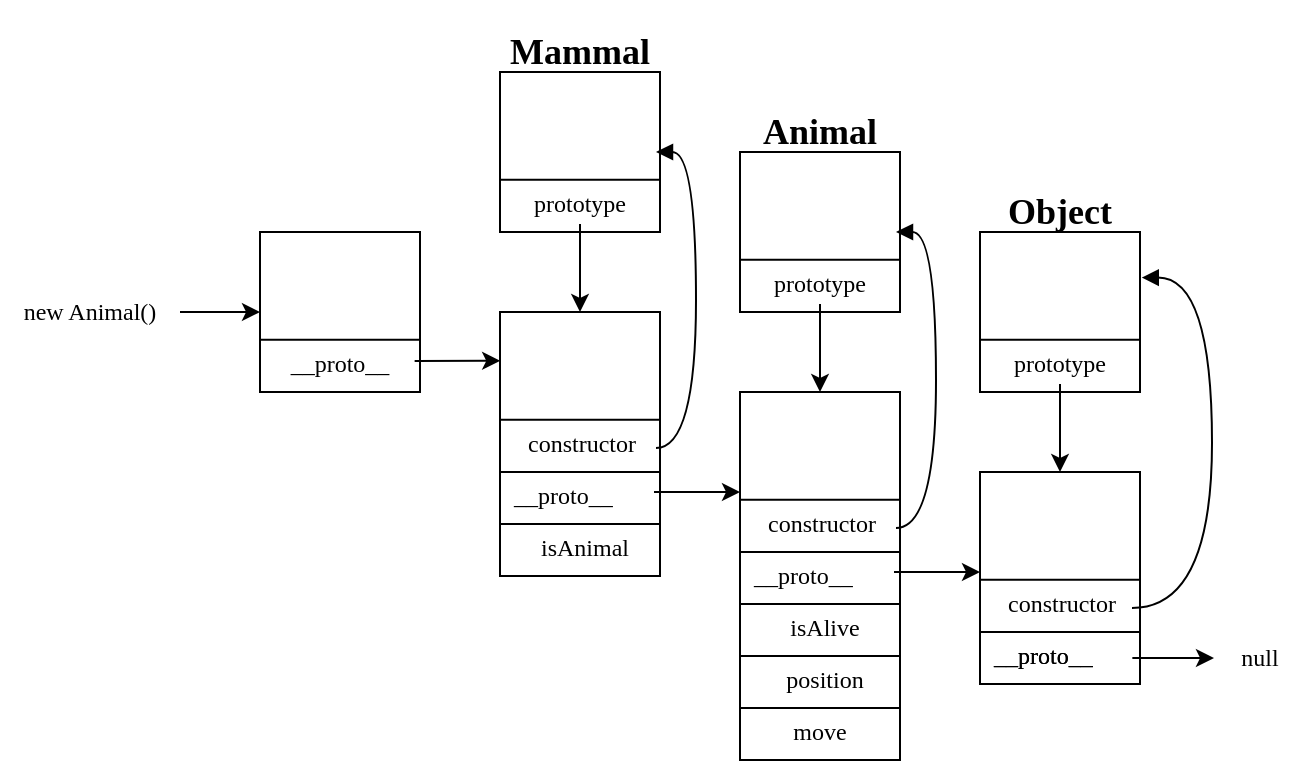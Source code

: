 <mxfile version="13.1.2" type="github">
  <diagram id="r6evYC1fnffrFF_XjjPb" name="Page-1">
    <mxGraphModel dx="1254" dy="801" grid="1" gridSize="10" guides="1" tooltips="1" connect="1" arrows="1" fold="1" page="1" pageScale="1" pageWidth="850" pageHeight="1100" math="0" shadow="0">
      <root>
        <mxCell id="0" />
        <mxCell id="1" parent="0" />
        <mxCell id="f8aXV5ckbH8cKtRE4Cgy-26" value="" style="group" parent="1" vertex="1" connectable="0">
          <mxGeometry x="160" y="280" width="80" height="80" as="geometry" />
        </mxCell>
        <mxCell id="f8aXV5ckbH8cKtRE4Cgy-27" value="" style="rounded=0;whiteSpace=wrap;html=1;strokeColor=#000000;" parent="f8aXV5ckbH8cKtRE4Cgy-26" vertex="1">
          <mxGeometry width="80" height="80" as="geometry" />
        </mxCell>
        <mxCell id="f8aXV5ckbH8cKtRE4Cgy-28" value="" style="endArrow=none;html=1;exitX=0.002;exitY=0.674;exitDx=0;exitDy=0;exitPerimeter=0;entryX=1;entryY=0.674;entryDx=0;entryDy=0;entryPerimeter=0;" parent="f8aXV5ckbH8cKtRE4Cgy-26" source="f8aXV5ckbH8cKtRE4Cgy-27" target="f8aXV5ckbH8cKtRE4Cgy-27" edge="1">
          <mxGeometry width="50" height="50" relative="1" as="geometry">
            <mxPoint x="70" y="150" as="sourcePoint" />
            <mxPoint x="120" y="100" as="targetPoint" />
          </mxGeometry>
        </mxCell>
        <mxCell id="f8aXV5ckbH8cKtRE4Cgy-29" value="&lt;font face=&quot;Lucida Console&quot;&gt;__proto__&lt;/font&gt;" style="text;html=1;strokeColor=none;fillColor=none;align=center;verticalAlign=middle;whiteSpace=wrap;rounded=0;" parent="f8aXV5ckbH8cKtRE4Cgy-26" vertex="1">
          <mxGeometry x="20" y="55" width="40" height="20" as="geometry" />
        </mxCell>
        <mxCell id="f8aXV5ckbH8cKtRE4Cgy-30" value="" style="rounded=0;whiteSpace=wrap;html=1;strokeColor=#000000;" parent="f8aXV5ckbH8cKtRE4Cgy-26" vertex="1">
          <mxGeometry width="80" height="80" as="geometry" />
        </mxCell>
        <mxCell id="f8aXV5ckbH8cKtRE4Cgy-31" value="" style="endArrow=none;html=1;exitX=0.002;exitY=0.674;exitDx=0;exitDy=0;exitPerimeter=0;entryX=1;entryY=0.674;entryDx=0;entryDy=0;entryPerimeter=0;" parent="f8aXV5ckbH8cKtRE4Cgy-26" source="f8aXV5ckbH8cKtRE4Cgy-30" target="f8aXV5ckbH8cKtRE4Cgy-30" edge="1">
          <mxGeometry width="50" height="50" relative="1" as="geometry">
            <mxPoint x="70" y="150" as="sourcePoint" />
            <mxPoint x="120" y="100" as="targetPoint" />
          </mxGeometry>
        </mxCell>
        <mxCell id="f8aXV5ckbH8cKtRE4Cgy-32" value="&lt;font face=&quot;Lucida Console&quot;&gt;__proto__&lt;/font&gt;" style="text;html=1;strokeColor=none;fillColor=none;align=center;verticalAlign=middle;whiteSpace=wrap;rounded=0;" parent="f8aXV5ckbH8cKtRE4Cgy-26" vertex="1">
          <mxGeometry x="20" y="56" width="40" height="20" as="geometry" />
        </mxCell>
        <mxCell id="f8aXV5ckbH8cKtRE4Cgy-93" value="" style="group" parent="1" vertex="1" connectable="0">
          <mxGeometry x="400" y="240" width="80" height="80" as="geometry" />
        </mxCell>
        <mxCell id="f8aXV5ckbH8cKtRE4Cgy-94" value="" style="rounded=0;whiteSpace=wrap;html=1;strokeColor=#000000;" parent="f8aXV5ckbH8cKtRE4Cgy-93" vertex="1">
          <mxGeometry width="80" height="80" as="geometry" />
        </mxCell>
        <mxCell id="f8aXV5ckbH8cKtRE4Cgy-95" value="" style="endArrow=none;html=1;exitX=0.002;exitY=0.674;exitDx=0;exitDy=0;exitPerimeter=0;entryX=1;entryY=0.674;entryDx=0;entryDy=0;entryPerimeter=0;" parent="f8aXV5ckbH8cKtRE4Cgy-93" source="f8aXV5ckbH8cKtRE4Cgy-94" target="f8aXV5ckbH8cKtRE4Cgy-94" edge="1">
          <mxGeometry width="50" height="50" relative="1" as="geometry">
            <mxPoint x="70" y="150" as="sourcePoint" />
            <mxPoint x="120" y="100" as="targetPoint" />
          </mxGeometry>
        </mxCell>
        <mxCell id="f8aXV5ckbH8cKtRE4Cgy-96" value="&lt;font face=&quot;Lucida Console&quot;&gt;__proto__&lt;/font&gt;" style="text;html=1;strokeColor=none;fillColor=none;align=center;verticalAlign=middle;whiteSpace=wrap;rounded=0;" parent="f8aXV5ckbH8cKtRE4Cgy-93" vertex="1">
          <mxGeometry x="20" y="55" width="40" height="20" as="geometry" />
        </mxCell>
        <mxCell id="f8aXV5ckbH8cKtRE4Cgy-97" value="" style="rounded=0;whiteSpace=wrap;html=1;strokeColor=#000000;" parent="f8aXV5ckbH8cKtRE4Cgy-93" vertex="1">
          <mxGeometry width="80" height="80" as="geometry" />
        </mxCell>
        <mxCell id="f8aXV5ckbH8cKtRE4Cgy-98" value="" style="endArrow=none;html=1;exitX=0.002;exitY=0.674;exitDx=0;exitDy=0;exitPerimeter=0;entryX=1;entryY=0.674;entryDx=0;entryDy=0;entryPerimeter=0;" parent="f8aXV5ckbH8cKtRE4Cgy-93" source="f8aXV5ckbH8cKtRE4Cgy-97" target="f8aXV5ckbH8cKtRE4Cgy-97" edge="1">
          <mxGeometry width="50" height="50" relative="1" as="geometry">
            <mxPoint x="70" y="150" as="sourcePoint" />
            <mxPoint x="120" y="100" as="targetPoint" />
          </mxGeometry>
        </mxCell>
        <mxCell id="f8aXV5ckbH8cKtRE4Cgy-99" value="&lt;font face=&quot;Lucida Console&quot;&gt;__proto__&lt;/font&gt;" style="text;html=1;strokeColor=none;fillColor=none;align=center;verticalAlign=middle;whiteSpace=wrap;rounded=0;" parent="f8aXV5ckbH8cKtRE4Cgy-93" vertex="1">
          <mxGeometry x="20" y="55" width="40" height="20" as="geometry" />
        </mxCell>
        <mxCell id="f8aXV5ckbH8cKtRE4Cgy-100" value="" style="group" parent="1" vertex="1" connectable="0">
          <mxGeometry x="400" y="240" width="80" height="80" as="geometry" />
        </mxCell>
        <mxCell id="f8aXV5ckbH8cKtRE4Cgy-101" value="" style="rounded=0;whiteSpace=wrap;html=1;strokeColor=#000000;" parent="f8aXV5ckbH8cKtRE4Cgy-100" vertex="1">
          <mxGeometry width="80" height="80" as="geometry" />
        </mxCell>
        <mxCell id="f8aXV5ckbH8cKtRE4Cgy-102" value="" style="endArrow=none;html=1;exitX=0.002;exitY=0.674;exitDx=0;exitDy=0;exitPerimeter=0;entryX=1;entryY=0.674;entryDx=0;entryDy=0;entryPerimeter=0;" parent="f8aXV5ckbH8cKtRE4Cgy-100" source="f8aXV5ckbH8cKtRE4Cgy-101" target="f8aXV5ckbH8cKtRE4Cgy-101" edge="1">
          <mxGeometry width="50" height="50" relative="1" as="geometry">
            <mxPoint x="70" y="150" as="sourcePoint" />
            <mxPoint x="120" y="100" as="targetPoint" />
          </mxGeometry>
        </mxCell>
        <mxCell id="f8aXV5ckbH8cKtRE4Cgy-103" value="&lt;font face=&quot;Lucida Console&quot;&gt;__proto__&lt;/font&gt;" style="text;html=1;strokeColor=none;fillColor=none;align=center;verticalAlign=middle;whiteSpace=wrap;rounded=0;" parent="f8aXV5ckbH8cKtRE4Cgy-100" vertex="1">
          <mxGeometry x="20" y="55" width="40" height="20" as="geometry" />
        </mxCell>
        <mxCell id="f8aXV5ckbH8cKtRE4Cgy-104" value="" style="rounded=0;whiteSpace=wrap;html=1;strokeColor=#000000;" parent="f8aXV5ckbH8cKtRE4Cgy-100" vertex="1">
          <mxGeometry width="80" height="80" as="geometry" />
        </mxCell>
        <mxCell id="f8aXV5ckbH8cKtRE4Cgy-105" value="" style="endArrow=none;html=1;exitX=0.002;exitY=0.674;exitDx=0;exitDy=0;exitPerimeter=0;entryX=1;entryY=0.674;entryDx=0;entryDy=0;entryPerimeter=0;" parent="f8aXV5ckbH8cKtRE4Cgy-100" source="f8aXV5ckbH8cKtRE4Cgy-104" target="f8aXV5ckbH8cKtRE4Cgy-104" edge="1">
          <mxGeometry width="50" height="50" relative="1" as="geometry">
            <mxPoint x="70" y="150" as="sourcePoint" />
            <mxPoint x="120" y="100" as="targetPoint" />
          </mxGeometry>
        </mxCell>
        <mxCell id="f8aXV5ckbH8cKtRE4Cgy-106" value="&lt;font face=&quot;Lucida Console&quot;&gt;prototype&lt;/font&gt;" style="text;html=1;strokeColor=none;fillColor=none;align=center;verticalAlign=middle;whiteSpace=wrap;rounded=0;" parent="f8aXV5ckbH8cKtRE4Cgy-100" vertex="1">
          <mxGeometry x="20" y="56" width="40" height="20" as="geometry" />
        </mxCell>
        <mxCell id="f8aXV5ckbH8cKtRE4Cgy-9" value="" style="rounded=0;whiteSpace=wrap;html=1;strokeColor=#000000;" parent="1" vertex="1">
          <mxGeometry x="400" y="360" width="80" height="80" as="geometry" />
        </mxCell>
        <mxCell id="f8aXV5ckbH8cKtRE4Cgy-10" value="" style="endArrow=none;html=1;exitX=0.002;exitY=0.674;exitDx=0;exitDy=0;exitPerimeter=0;entryX=1;entryY=0.674;entryDx=0;entryDy=0;entryPerimeter=0;" parent="1" source="f8aXV5ckbH8cKtRE4Cgy-9" target="f8aXV5ckbH8cKtRE4Cgy-9" edge="1">
          <mxGeometry width="50" height="50" relative="1" as="geometry">
            <mxPoint x="470" y="510" as="sourcePoint" />
            <mxPoint x="520" y="460" as="targetPoint" />
          </mxGeometry>
        </mxCell>
        <mxCell id="f8aXV5ckbH8cKtRE4Cgy-11" value="&lt;font face=&quot;Lucida Console&quot;&gt;__proto__&lt;/font&gt;" style="text;html=1;strokeColor=none;fillColor=none;align=center;verticalAlign=middle;whiteSpace=wrap;rounded=0;" parent="1" vertex="1">
          <mxGeometry x="420" y="415" width="40" height="20" as="geometry" />
        </mxCell>
        <mxCell id="f8aXV5ckbH8cKtRE4Cgy-12" value="" style="rounded=0;whiteSpace=wrap;html=1;strokeColor=#000000;" parent="1" vertex="1">
          <mxGeometry x="400" y="360" width="80" height="80" as="geometry" />
        </mxCell>
        <mxCell id="f8aXV5ckbH8cKtRE4Cgy-13" value="" style="endArrow=none;html=1;exitX=0.002;exitY=0.674;exitDx=0;exitDy=0;exitPerimeter=0;entryX=1;entryY=0.674;entryDx=0;entryDy=0;entryPerimeter=0;" parent="1" source="f8aXV5ckbH8cKtRE4Cgy-12" target="f8aXV5ckbH8cKtRE4Cgy-12" edge="1">
          <mxGeometry width="50" height="50" relative="1" as="geometry">
            <mxPoint x="470" y="510" as="sourcePoint" />
            <mxPoint x="520" y="460" as="targetPoint" />
          </mxGeometry>
        </mxCell>
        <mxCell id="f8aXV5ckbH8cKtRE4Cgy-14" value="&lt;font face=&quot;Lucida Console&quot;&gt;__proto__&lt;/font&gt;" style="text;html=1;strokeColor=none;fillColor=none;align=center;verticalAlign=middle;whiteSpace=wrap;rounded=0;" parent="1" vertex="1">
          <mxGeometry x="420" y="415" width="40" height="20" as="geometry" />
        </mxCell>
        <mxCell id="f8aXV5ckbH8cKtRE4Cgy-15" value="" style="rounded=0;whiteSpace=wrap;html=1;strokeColor=#000000;" parent="1" vertex="1">
          <mxGeometry x="400" y="440" width="80" height="26" as="geometry" />
        </mxCell>
        <mxCell id="f8aXV5ckbH8cKtRE4Cgy-17" value="" style="rounded=0;whiteSpace=wrap;html=1;strokeColor=#000000;" parent="1" vertex="1">
          <mxGeometry x="400" y="360" width="80" height="80" as="geometry" />
        </mxCell>
        <mxCell id="f8aXV5ckbH8cKtRE4Cgy-18" value="" style="endArrow=none;html=1;exitX=0.002;exitY=0.674;exitDx=0;exitDy=0;exitPerimeter=0;entryX=1;entryY=0.674;entryDx=0;entryDy=0;entryPerimeter=0;" parent="1" source="f8aXV5ckbH8cKtRE4Cgy-17" target="f8aXV5ckbH8cKtRE4Cgy-17" edge="1">
          <mxGeometry width="50" height="50" relative="1" as="geometry">
            <mxPoint x="470" y="510" as="sourcePoint" />
            <mxPoint x="520" y="460" as="targetPoint" />
          </mxGeometry>
        </mxCell>
        <mxCell id="f8aXV5ckbH8cKtRE4Cgy-19" value="&lt;font face=&quot;Lucida Console&quot;&gt;__proto__&lt;/font&gt;" style="text;html=1;strokeColor=none;fillColor=none;align=center;verticalAlign=middle;whiteSpace=wrap;rounded=0;" parent="1" vertex="1">
          <mxGeometry x="420" y="415" width="40" height="20" as="geometry" />
        </mxCell>
        <mxCell id="f8aXV5ckbH8cKtRE4Cgy-20" value="" style="rounded=0;whiteSpace=wrap;html=1;strokeColor=#000000;" parent="1" vertex="1">
          <mxGeometry x="400" y="360" width="80" height="80" as="geometry" />
        </mxCell>
        <mxCell id="f8aXV5ckbH8cKtRE4Cgy-21" value="" style="endArrow=none;html=1;exitX=0.002;exitY=0.674;exitDx=0;exitDy=0;exitPerimeter=0;entryX=1;entryY=0.674;entryDx=0;entryDy=0;entryPerimeter=0;" parent="1" source="f8aXV5ckbH8cKtRE4Cgy-20" target="f8aXV5ckbH8cKtRE4Cgy-20" edge="1">
          <mxGeometry width="50" height="50" relative="1" as="geometry">
            <mxPoint x="470" y="510" as="sourcePoint" />
            <mxPoint x="520" y="460" as="targetPoint" />
          </mxGeometry>
        </mxCell>
        <mxCell id="f8aXV5ckbH8cKtRE4Cgy-22" value="constructor" style="text;html=1;strokeColor=none;fillColor=none;align=center;verticalAlign=middle;whiteSpace=wrap;rounded=0;" parent="1" vertex="1">
          <mxGeometry x="420" y="415" width="40" height="20" as="geometry" />
        </mxCell>
        <mxCell id="f8aXV5ckbH8cKtRE4Cgy-23" value="" style="rounded=0;whiteSpace=wrap;html=1;strokeColor=#000000;" parent="1" vertex="1">
          <mxGeometry x="400" y="440" width="80" height="26" as="geometry" />
        </mxCell>
        <mxCell id="f8aXV5ckbH8cKtRE4Cgy-33" value="&lt;!--StartFragment--&gt;&lt;font face=&quot;Lucida Console&quot;&gt;__proto__&lt;/font&gt;&lt;!--EndFragment--&gt;" style="text;whiteSpace=wrap;html=1;" parent="1" vertex="1">
          <mxGeometry x="405" y="438" width="90" height="30" as="geometry" />
        </mxCell>
        <mxCell id="f8aXV5ckbH8cKtRE4Cgy-38" value="" style="rounded=0;whiteSpace=wrap;html=1;strokeColor=#000000;" parent="1" vertex="1">
          <mxGeometry x="400" y="360" width="80" height="80" as="geometry" />
        </mxCell>
        <mxCell id="f8aXV5ckbH8cKtRE4Cgy-39" value="" style="endArrow=none;html=1;exitX=0.002;exitY=0.674;exitDx=0;exitDy=0;exitPerimeter=0;entryX=1;entryY=0.674;entryDx=0;entryDy=0;entryPerimeter=0;" parent="1" source="f8aXV5ckbH8cKtRE4Cgy-38" target="f8aXV5ckbH8cKtRE4Cgy-38" edge="1">
          <mxGeometry width="50" height="50" relative="1" as="geometry">
            <mxPoint x="470" y="510" as="sourcePoint" />
            <mxPoint x="520" y="460" as="targetPoint" />
          </mxGeometry>
        </mxCell>
        <mxCell id="f8aXV5ckbH8cKtRE4Cgy-40" value="&lt;font face=&quot;Lucida Console&quot;&gt;__proto__&lt;/font&gt;" style="text;html=1;strokeColor=none;fillColor=none;align=center;verticalAlign=middle;whiteSpace=wrap;rounded=0;" parent="1" vertex="1">
          <mxGeometry x="420" y="415" width="40" height="20" as="geometry" />
        </mxCell>
        <mxCell id="f8aXV5ckbH8cKtRE4Cgy-41" value="" style="rounded=0;whiteSpace=wrap;html=1;strokeColor=#000000;" parent="1" vertex="1">
          <mxGeometry x="400" y="360" width="80" height="80" as="geometry" />
        </mxCell>
        <mxCell id="f8aXV5ckbH8cKtRE4Cgy-42" value="" style="endArrow=none;html=1;exitX=0.002;exitY=0.674;exitDx=0;exitDy=0;exitPerimeter=0;entryX=1;entryY=0.674;entryDx=0;entryDy=0;entryPerimeter=0;" parent="1" source="f8aXV5ckbH8cKtRE4Cgy-41" target="f8aXV5ckbH8cKtRE4Cgy-41" edge="1">
          <mxGeometry width="50" height="50" relative="1" as="geometry">
            <mxPoint x="470" y="510" as="sourcePoint" />
            <mxPoint x="520" y="460" as="targetPoint" />
          </mxGeometry>
        </mxCell>
        <mxCell id="f8aXV5ckbH8cKtRE4Cgy-43" value="&lt;font face=&quot;Lucida Console&quot;&gt;__proto__&lt;/font&gt;" style="text;html=1;strokeColor=none;fillColor=none;align=center;verticalAlign=middle;whiteSpace=wrap;rounded=0;" parent="1" vertex="1">
          <mxGeometry x="420" y="415" width="40" height="20" as="geometry" />
        </mxCell>
        <mxCell id="f8aXV5ckbH8cKtRE4Cgy-44" value="" style="rounded=0;whiteSpace=wrap;html=1;strokeColor=#000000;" parent="1" vertex="1">
          <mxGeometry x="400" y="440" width="80" height="26" as="geometry" />
        </mxCell>
        <mxCell id="f8aXV5ckbH8cKtRE4Cgy-46" value="" style="rounded=0;whiteSpace=wrap;html=1;strokeColor=#000000;" parent="1" vertex="1">
          <mxGeometry x="400" y="360" width="80" height="80" as="geometry" />
        </mxCell>
        <mxCell id="f8aXV5ckbH8cKtRE4Cgy-47" value="" style="endArrow=none;html=1;exitX=0.002;exitY=0.674;exitDx=0;exitDy=0;exitPerimeter=0;entryX=1;entryY=0.674;entryDx=0;entryDy=0;entryPerimeter=0;" parent="1" source="f8aXV5ckbH8cKtRE4Cgy-46" target="f8aXV5ckbH8cKtRE4Cgy-46" edge="1">
          <mxGeometry width="50" height="50" relative="1" as="geometry">
            <mxPoint x="470" y="510" as="sourcePoint" />
            <mxPoint x="520" y="460" as="targetPoint" />
          </mxGeometry>
        </mxCell>
        <mxCell id="f8aXV5ckbH8cKtRE4Cgy-48" value="&lt;font face=&quot;Lucida Console&quot;&gt;__proto__&lt;/font&gt;" style="text;html=1;strokeColor=none;fillColor=none;align=center;verticalAlign=middle;whiteSpace=wrap;rounded=0;" parent="1" vertex="1">
          <mxGeometry x="420" y="415" width="40" height="20" as="geometry" />
        </mxCell>
        <mxCell id="f8aXV5ckbH8cKtRE4Cgy-49" value="" style="rounded=0;whiteSpace=wrap;html=1;strokeColor=#000000;" parent="1" vertex="1">
          <mxGeometry x="400" y="360" width="80" height="80" as="geometry" />
        </mxCell>
        <mxCell id="f8aXV5ckbH8cKtRE4Cgy-50" value="" style="endArrow=none;html=1;exitX=0.002;exitY=0.674;exitDx=0;exitDy=0;exitPerimeter=0;entryX=1;entryY=0.674;entryDx=0;entryDy=0;entryPerimeter=0;" parent="1" source="f8aXV5ckbH8cKtRE4Cgy-49" target="f8aXV5ckbH8cKtRE4Cgy-49" edge="1">
          <mxGeometry width="50" height="50" relative="1" as="geometry">
            <mxPoint x="470" y="510" as="sourcePoint" />
            <mxPoint x="520" y="460" as="targetPoint" />
          </mxGeometry>
        </mxCell>
        <mxCell id="f8aXV5ckbH8cKtRE4Cgy-132" style="edgeStyle=orthogonalEdgeStyle;orthogonalLoop=1;jettySize=auto;html=1;exitX=0.5;exitY=0;exitDx=0;exitDy=0;entryX=1;entryY=0.5;entryDx=0;entryDy=0;startArrow=none;startFill=0;endArrow=block;endFill=1;strokeColor=none;rounded=1;" parent="1" source="f8aXV5ckbH8cKtRE4Cgy-51" target="f8aXV5ckbH8cKtRE4Cgy-104" edge="1">
          <mxGeometry relative="1" as="geometry" />
        </mxCell>
        <mxCell id="f8aXV5ckbH8cKtRE4Cgy-145" style="edgeStyle=orthogonalEdgeStyle;orthogonalLoop=1;jettySize=auto;html=1;startArrow=none;startFill=0;endArrow=block;endFill=1;strokeColor=#000000;entryX=1;entryY=0.5;entryDx=0;entryDy=0;curved=1;" parent="1" edge="1">
          <mxGeometry relative="1" as="geometry">
            <mxPoint x="478" y="280" as="targetPoint" />
            <mxPoint x="478" y="428" as="sourcePoint" />
            <Array as="points">
              <mxPoint x="498" y="428" />
              <mxPoint x="498" y="280" />
            </Array>
          </mxGeometry>
        </mxCell>
        <mxCell id="f8aXV5ckbH8cKtRE4Cgy-51" value="&lt;font face=&quot;Lucida Console&quot;&gt;constructor&lt;/font&gt;" style="text;html=1;strokeColor=none;fillColor=none;align=center;verticalAlign=middle;whiteSpace=wrap;rounded=0;" parent="1" vertex="1">
          <mxGeometry x="421" y="416" width="40" height="20" as="geometry" />
        </mxCell>
        <mxCell id="f8aXV5ckbH8cKtRE4Cgy-52" value="" style="rounded=0;whiteSpace=wrap;html=1;strokeColor=#000000;" parent="1" vertex="1">
          <mxGeometry x="400" y="440" width="80" height="26" as="geometry" />
        </mxCell>
        <mxCell id="f8aXV5ckbH8cKtRE4Cgy-53" value="&lt;!--StartFragment--&gt;&lt;font face=&quot;Lucida Console&quot;&gt;__proto__&lt;/font&gt;&lt;!--EndFragment--&gt;" style="text;whiteSpace=wrap;html=1;" parent="1" vertex="1">
          <mxGeometry x="405" y="438" width="75" height="22" as="geometry" />
        </mxCell>
        <mxCell id="f8aXV5ckbH8cKtRE4Cgy-107" value="" style="group" parent="1" vertex="1" connectable="0">
          <mxGeometry x="520" y="280" width="80" height="80" as="geometry" />
        </mxCell>
        <mxCell id="f8aXV5ckbH8cKtRE4Cgy-108" value="" style="rounded=0;whiteSpace=wrap;html=1;strokeColor=#000000;" parent="f8aXV5ckbH8cKtRE4Cgy-107" vertex="1">
          <mxGeometry width="80" height="80" as="geometry" />
        </mxCell>
        <mxCell id="f8aXV5ckbH8cKtRE4Cgy-109" value="" style="endArrow=none;html=1;exitX=0.002;exitY=0.674;exitDx=0;exitDy=0;exitPerimeter=0;entryX=1;entryY=0.674;entryDx=0;entryDy=0;entryPerimeter=0;" parent="f8aXV5ckbH8cKtRE4Cgy-107" source="f8aXV5ckbH8cKtRE4Cgy-108" target="f8aXV5ckbH8cKtRE4Cgy-108" edge="1">
          <mxGeometry width="50" height="50" relative="1" as="geometry">
            <mxPoint x="70" y="150" as="sourcePoint" />
            <mxPoint x="120" y="100" as="targetPoint" />
          </mxGeometry>
        </mxCell>
        <mxCell id="f8aXV5ckbH8cKtRE4Cgy-110" value="&lt;font face=&quot;Lucida Console&quot;&gt;__proto__&lt;/font&gt;" style="text;html=1;strokeColor=none;fillColor=none;align=center;verticalAlign=middle;whiteSpace=wrap;rounded=0;" parent="f8aXV5ckbH8cKtRE4Cgy-107" vertex="1">
          <mxGeometry x="20" y="55" width="40" height="20" as="geometry" />
        </mxCell>
        <mxCell id="f8aXV5ckbH8cKtRE4Cgy-111" value="" style="rounded=0;whiteSpace=wrap;html=1;strokeColor=#000000;" parent="f8aXV5ckbH8cKtRE4Cgy-107" vertex="1">
          <mxGeometry width="80" height="80" as="geometry" />
        </mxCell>
        <mxCell id="f8aXV5ckbH8cKtRE4Cgy-112" value="" style="endArrow=none;html=1;exitX=0.002;exitY=0.674;exitDx=0;exitDy=0;exitPerimeter=0;entryX=1;entryY=0.674;entryDx=0;entryDy=0;entryPerimeter=0;" parent="f8aXV5ckbH8cKtRE4Cgy-107" source="f8aXV5ckbH8cKtRE4Cgy-111" target="f8aXV5ckbH8cKtRE4Cgy-111" edge="1">
          <mxGeometry width="50" height="50" relative="1" as="geometry">
            <mxPoint x="70" y="150" as="sourcePoint" />
            <mxPoint x="120" y="100" as="targetPoint" />
          </mxGeometry>
        </mxCell>
        <mxCell id="f8aXV5ckbH8cKtRE4Cgy-113" value="&lt;font face=&quot;Lucida Console&quot;&gt;__proto__&lt;/font&gt;" style="text;html=1;strokeColor=none;fillColor=none;align=center;verticalAlign=middle;whiteSpace=wrap;rounded=0;" parent="f8aXV5ckbH8cKtRE4Cgy-107" vertex="1">
          <mxGeometry x="20" y="55" width="40" height="20" as="geometry" />
        </mxCell>
        <mxCell id="f8aXV5ckbH8cKtRE4Cgy-114" value="" style="group" parent="1" vertex="1" connectable="0">
          <mxGeometry x="520" y="280" width="80" height="80" as="geometry" />
        </mxCell>
        <mxCell id="f8aXV5ckbH8cKtRE4Cgy-115" value="" style="rounded=0;whiteSpace=wrap;html=1;strokeColor=#000000;" parent="f8aXV5ckbH8cKtRE4Cgy-114" vertex="1">
          <mxGeometry width="80" height="80" as="geometry" />
        </mxCell>
        <mxCell id="f8aXV5ckbH8cKtRE4Cgy-116" value="" style="endArrow=none;html=1;exitX=0.002;exitY=0.674;exitDx=0;exitDy=0;exitPerimeter=0;entryX=1;entryY=0.674;entryDx=0;entryDy=0;entryPerimeter=0;" parent="f8aXV5ckbH8cKtRE4Cgy-114" source="f8aXV5ckbH8cKtRE4Cgy-115" target="f8aXV5ckbH8cKtRE4Cgy-115" edge="1">
          <mxGeometry width="50" height="50" relative="1" as="geometry">
            <mxPoint x="70" y="150" as="sourcePoint" />
            <mxPoint x="120" y="100" as="targetPoint" />
          </mxGeometry>
        </mxCell>
        <mxCell id="f8aXV5ckbH8cKtRE4Cgy-117" value="&lt;font face=&quot;Lucida Console&quot;&gt;__proto__&lt;/font&gt;" style="text;html=1;strokeColor=none;fillColor=none;align=center;verticalAlign=middle;whiteSpace=wrap;rounded=0;" parent="f8aXV5ckbH8cKtRE4Cgy-114" vertex="1">
          <mxGeometry x="20" y="55" width="40" height="20" as="geometry" />
        </mxCell>
        <mxCell id="f8aXV5ckbH8cKtRE4Cgy-118" value="" style="rounded=0;whiteSpace=wrap;html=1;strokeColor=#000000;" parent="f8aXV5ckbH8cKtRE4Cgy-114" vertex="1">
          <mxGeometry width="80" height="80" as="geometry" />
        </mxCell>
        <mxCell id="f8aXV5ckbH8cKtRE4Cgy-119" value="" style="endArrow=none;html=1;exitX=0.002;exitY=0.674;exitDx=0;exitDy=0;exitPerimeter=0;entryX=1;entryY=0.674;entryDx=0;entryDy=0;entryPerimeter=0;" parent="f8aXV5ckbH8cKtRE4Cgy-114" source="f8aXV5ckbH8cKtRE4Cgy-118" target="f8aXV5ckbH8cKtRE4Cgy-118" edge="1">
          <mxGeometry width="50" height="50" relative="1" as="geometry">
            <mxPoint x="70" y="150" as="sourcePoint" />
            <mxPoint x="120" y="100" as="targetPoint" />
          </mxGeometry>
        </mxCell>
        <mxCell id="f8aXV5ckbH8cKtRE4Cgy-120" value="&lt;font face=&quot;Lucida Console&quot;&gt;prototype&lt;/font&gt;" style="text;html=1;strokeColor=none;fillColor=none;align=center;verticalAlign=middle;whiteSpace=wrap;rounded=0;" parent="f8aXV5ckbH8cKtRE4Cgy-114" vertex="1">
          <mxGeometry x="20" y="56" width="40" height="20" as="geometry" />
        </mxCell>
        <mxCell id="f8aXV5ckbH8cKtRE4Cgy-57" value="" style="rounded=0;whiteSpace=wrap;html=1;strokeColor=#000000;" parent="1" vertex="1">
          <mxGeometry x="520" y="400" width="80" height="80" as="geometry" />
        </mxCell>
        <mxCell id="f8aXV5ckbH8cKtRE4Cgy-58" value="" style="endArrow=none;html=1;exitX=0.002;exitY=0.674;exitDx=0;exitDy=0;exitPerimeter=0;entryX=1;entryY=0.674;entryDx=0;entryDy=0;entryPerimeter=0;" parent="1" source="f8aXV5ckbH8cKtRE4Cgy-57" target="f8aXV5ckbH8cKtRE4Cgy-57" edge="1">
          <mxGeometry width="50" height="50" relative="1" as="geometry">
            <mxPoint x="590" y="550" as="sourcePoint" />
            <mxPoint x="640" y="500" as="targetPoint" />
          </mxGeometry>
        </mxCell>
        <mxCell id="f8aXV5ckbH8cKtRE4Cgy-59" value="&lt;font face=&quot;Lucida Console&quot;&gt;__proto__&lt;/font&gt;" style="text;html=1;strokeColor=none;fillColor=none;align=center;verticalAlign=middle;whiteSpace=wrap;rounded=0;" parent="1" vertex="1">
          <mxGeometry x="540" y="455" width="40" height="20" as="geometry" />
        </mxCell>
        <mxCell id="f8aXV5ckbH8cKtRE4Cgy-60" value="" style="rounded=0;whiteSpace=wrap;html=1;strokeColor=#000000;" parent="1" vertex="1">
          <mxGeometry x="520" y="400" width="80" height="80" as="geometry" />
        </mxCell>
        <mxCell id="f8aXV5ckbH8cKtRE4Cgy-61" value="" style="endArrow=none;html=1;exitX=0.002;exitY=0.674;exitDx=0;exitDy=0;exitPerimeter=0;entryX=1;entryY=0.674;entryDx=0;entryDy=0;entryPerimeter=0;" parent="1" source="f8aXV5ckbH8cKtRE4Cgy-60" target="f8aXV5ckbH8cKtRE4Cgy-60" edge="1">
          <mxGeometry width="50" height="50" relative="1" as="geometry">
            <mxPoint x="590" y="550" as="sourcePoint" />
            <mxPoint x="640" y="500" as="targetPoint" />
          </mxGeometry>
        </mxCell>
        <mxCell id="f8aXV5ckbH8cKtRE4Cgy-62" value="&lt;font face=&quot;Lucida Console&quot;&gt;__proto__&lt;/font&gt;" style="text;html=1;strokeColor=none;fillColor=none;align=center;verticalAlign=middle;whiteSpace=wrap;rounded=0;" parent="1" vertex="1">
          <mxGeometry x="540" y="455" width="40" height="20" as="geometry" />
        </mxCell>
        <mxCell id="f8aXV5ckbH8cKtRE4Cgy-63" value="" style="rounded=0;whiteSpace=wrap;html=1;strokeColor=#000000;" parent="1" vertex="1">
          <mxGeometry x="520" y="480" width="80" height="26" as="geometry" />
        </mxCell>
        <mxCell id="f8aXV5ckbH8cKtRE4Cgy-65" value="" style="rounded=0;whiteSpace=wrap;html=1;strokeColor=#000000;" parent="1" vertex="1">
          <mxGeometry x="520" y="400" width="80" height="80" as="geometry" />
        </mxCell>
        <mxCell id="f8aXV5ckbH8cKtRE4Cgy-66" value="" style="endArrow=none;html=1;exitX=0.002;exitY=0.674;exitDx=0;exitDy=0;exitPerimeter=0;entryX=1;entryY=0.674;entryDx=0;entryDy=0;entryPerimeter=0;" parent="1" source="f8aXV5ckbH8cKtRE4Cgy-65" target="f8aXV5ckbH8cKtRE4Cgy-65" edge="1">
          <mxGeometry width="50" height="50" relative="1" as="geometry">
            <mxPoint x="590" y="550" as="sourcePoint" />
            <mxPoint x="640" y="500" as="targetPoint" />
          </mxGeometry>
        </mxCell>
        <mxCell id="f8aXV5ckbH8cKtRE4Cgy-67" value="&lt;font face=&quot;Lucida Console&quot;&gt;__proto__&lt;/font&gt;" style="text;html=1;strokeColor=none;fillColor=none;align=center;verticalAlign=middle;whiteSpace=wrap;rounded=0;" parent="1" vertex="1">
          <mxGeometry x="540" y="455" width="40" height="20" as="geometry" />
        </mxCell>
        <mxCell id="f8aXV5ckbH8cKtRE4Cgy-68" value="" style="rounded=0;whiteSpace=wrap;html=1;strokeColor=#000000;" parent="1" vertex="1">
          <mxGeometry x="520" y="400" width="80" height="80" as="geometry" />
        </mxCell>
        <mxCell id="f8aXV5ckbH8cKtRE4Cgy-69" value="" style="endArrow=none;html=1;exitX=0.002;exitY=0.674;exitDx=0;exitDy=0;exitPerimeter=0;entryX=1;entryY=0.674;entryDx=0;entryDy=0;entryPerimeter=0;" parent="1" source="f8aXV5ckbH8cKtRE4Cgy-68" target="f8aXV5ckbH8cKtRE4Cgy-68" edge="1">
          <mxGeometry width="50" height="50" relative="1" as="geometry">
            <mxPoint x="590" y="550" as="sourcePoint" />
            <mxPoint x="640" y="500" as="targetPoint" />
          </mxGeometry>
        </mxCell>
        <mxCell id="f8aXV5ckbH8cKtRE4Cgy-70" value="constructor" style="text;html=1;strokeColor=none;fillColor=none;align=center;verticalAlign=middle;whiteSpace=wrap;rounded=0;" parent="1" vertex="1">
          <mxGeometry x="540" y="455" width="40" height="20" as="geometry" />
        </mxCell>
        <mxCell id="f8aXV5ckbH8cKtRE4Cgy-71" value="" style="rounded=0;whiteSpace=wrap;html=1;strokeColor=#000000;" parent="1" vertex="1">
          <mxGeometry x="520" y="480" width="80" height="26" as="geometry" />
        </mxCell>
        <mxCell id="f8aXV5ckbH8cKtRE4Cgy-72" value="&lt;!--StartFragment--&gt;&lt;font face=&quot;Lucida Console&quot;&gt;__proto__&lt;/font&gt;&lt;!--EndFragment--&gt;" style="text;whiteSpace=wrap;html=1;" parent="1" vertex="1">
          <mxGeometry x="525" y="478" width="90" height="30" as="geometry" />
        </mxCell>
        <mxCell id="f8aXV5ckbH8cKtRE4Cgy-75" value="" style="rounded=0;whiteSpace=wrap;html=1;strokeColor=#000000;" parent="1" vertex="1">
          <mxGeometry x="520" y="400" width="80" height="80" as="geometry" />
        </mxCell>
        <mxCell id="f8aXV5ckbH8cKtRE4Cgy-76" value="" style="endArrow=none;html=1;exitX=0.002;exitY=0.674;exitDx=0;exitDy=0;exitPerimeter=0;entryX=1;entryY=0.674;entryDx=0;entryDy=0;entryPerimeter=0;" parent="1" source="f8aXV5ckbH8cKtRE4Cgy-75" target="f8aXV5ckbH8cKtRE4Cgy-75" edge="1">
          <mxGeometry width="50" height="50" relative="1" as="geometry">
            <mxPoint x="590" y="550" as="sourcePoint" />
            <mxPoint x="640" y="500" as="targetPoint" />
          </mxGeometry>
        </mxCell>
        <mxCell id="f8aXV5ckbH8cKtRE4Cgy-77" value="&lt;font face=&quot;Lucida Console&quot;&gt;__proto__&lt;/font&gt;" style="text;html=1;strokeColor=none;fillColor=none;align=center;verticalAlign=middle;whiteSpace=wrap;rounded=0;" parent="1" vertex="1">
          <mxGeometry x="540" y="455" width="40" height="20" as="geometry" />
        </mxCell>
        <mxCell id="f8aXV5ckbH8cKtRE4Cgy-78" value="" style="rounded=0;whiteSpace=wrap;html=1;strokeColor=#000000;" parent="1" vertex="1">
          <mxGeometry x="520" y="400" width="80" height="80" as="geometry" />
        </mxCell>
        <mxCell id="f8aXV5ckbH8cKtRE4Cgy-79" value="" style="endArrow=none;html=1;exitX=0.002;exitY=0.674;exitDx=0;exitDy=0;exitPerimeter=0;entryX=1;entryY=0.674;entryDx=0;entryDy=0;entryPerimeter=0;" parent="1" source="f8aXV5ckbH8cKtRE4Cgy-78" target="f8aXV5ckbH8cKtRE4Cgy-78" edge="1">
          <mxGeometry width="50" height="50" relative="1" as="geometry">
            <mxPoint x="590" y="550" as="sourcePoint" />
            <mxPoint x="640" y="500" as="targetPoint" />
          </mxGeometry>
        </mxCell>
        <mxCell id="f8aXV5ckbH8cKtRE4Cgy-80" value="&lt;font face=&quot;Lucida Console&quot;&gt;__proto__&lt;/font&gt;" style="text;html=1;strokeColor=none;fillColor=none;align=center;verticalAlign=middle;whiteSpace=wrap;rounded=0;" parent="1" vertex="1">
          <mxGeometry x="540" y="455" width="40" height="20" as="geometry" />
        </mxCell>
        <mxCell id="f8aXV5ckbH8cKtRE4Cgy-81" value="" style="rounded=0;whiteSpace=wrap;html=1;strokeColor=#000000;" parent="1" vertex="1">
          <mxGeometry x="520" y="480" width="80" height="26" as="geometry" />
        </mxCell>
        <mxCell id="f8aXV5ckbH8cKtRE4Cgy-83" value="" style="rounded=0;whiteSpace=wrap;html=1;strokeColor=#000000;" parent="1" vertex="1">
          <mxGeometry x="520" y="400" width="80" height="80" as="geometry" />
        </mxCell>
        <mxCell id="f8aXV5ckbH8cKtRE4Cgy-84" value="" style="endArrow=none;html=1;exitX=0.002;exitY=0.674;exitDx=0;exitDy=0;exitPerimeter=0;entryX=1;entryY=0.674;entryDx=0;entryDy=0;entryPerimeter=0;" parent="1" source="f8aXV5ckbH8cKtRE4Cgy-83" target="f8aXV5ckbH8cKtRE4Cgy-83" edge="1">
          <mxGeometry width="50" height="50" relative="1" as="geometry">
            <mxPoint x="590" y="550" as="sourcePoint" />
            <mxPoint x="640" y="500" as="targetPoint" />
          </mxGeometry>
        </mxCell>
        <mxCell id="f8aXV5ckbH8cKtRE4Cgy-85" value="&lt;font face=&quot;Lucida Console&quot;&gt;__proto__&lt;/font&gt;" style="text;html=1;strokeColor=none;fillColor=none;align=center;verticalAlign=middle;whiteSpace=wrap;rounded=0;" parent="1" vertex="1">
          <mxGeometry x="540" y="455" width="40" height="20" as="geometry" />
        </mxCell>
        <mxCell id="f8aXV5ckbH8cKtRE4Cgy-86" value="" style="rounded=0;whiteSpace=wrap;html=1;strokeColor=#000000;" parent="1" vertex="1">
          <mxGeometry x="520" y="400" width="80" height="80" as="geometry" />
        </mxCell>
        <mxCell id="f8aXV5ckbH8cKtRE4Cgy-87" value="" style="endArrow=none;html=1;exitX=0.002;exitY=0.674;exitDx=0;exitDy=0;exitPerimeter=0;entryX=1;entryY=0.674;entryDx=0;entryDy=0;entryPerimeter=0;" parent="1" source="f8aXV5ckbH8cKtRE4Cgy-86" target="f8aXV5ckbH8cKtRE4Cgy-86" edge="1">
          <mxGeometry width="50" height="50" relative="1" as="geometry">
            <mxPoint x="590" y="550" as="sourcePoint" />
            <mxPoint x="640" y="500" as="targetPoint" />
          </mxGeometry>
        </mxCell>
        <mxCell id="f8aXV5ckbH8cKtRE4Cgy-146" style="edgeStyle=orthogonalEdgeStyle;orthogonalLoop=1;jettySize=auto;html=1;exitX=1;exitY=0.5;exitDx=0;exitDy=0;entryX=1.011;entryY=0.26;entryDx=0;entryDy=0;startArrow=none;startFill=0;endArrow=block;endFill=1;strokeColor=#000000;curved=1;entryPerimeter=0;" parent="1" edge="1">
          <mxGeometry relative="1" as="geometry">
            <Array as="points">
              <mxPoint x="636" y="468" />
              <mxPoint x="636" y="303" />
            </Array>
            <mxPoint x="596" y="468" as="sourcePoint" />
            <mxPoint x="600.88" y="302.8" as="targetPoint" />
          </mxGeometry>
        </mxCell>
        <mxCell id="f8aXV5ckbH8cKtRE4Cgy-88" value="&lt;font face=&quot;Lucida Console&quot;&gt;constructor&lt;/font&gt;" style="text;html=1;strokeColor=none;fillColor=none;align=center;verticalAlign=middle;whiteSpace=wrap;rounded=0;" parent="1" vertex="1">
          <mxGeometry x="541" y="456" width="40" height="20" as="geometry" />
        </mxCell>
        <mxCell id="f8aXV5ckbH8cKtRE4Cgy-89" value="" style="rounded=0;whiteSpace=wrap;html=1;strokeColor=#000000;" parent="1" vertex="1">
          <mxGeometry x="520" y="480" width="80" height="26" as="geometry" />
        </mxCell>
        <mxCell id="f8aXV5ckbH8cKtRE4Cgy-90" value="&lt;!--StartFragment--&gt;&lt;font face=&quot;Lucida Console&quot;&gt;__proto__&lt;/font&gt;&lt;!--EndFragment--&gt;" style="text;whiteSpace=wrap;html=1;" parent="1" vertex="1">
          <mxGeometry x="525" y="478" width="75" height="30" as="geometry" />
        </mxCell>
        <mxCell id="f8aXV5ckbH8cKtRE4Cgy-121" value="&lt;h2&gt;&lt;font face=&quot;Lucida Console&quot;&gt;Animal&lt;/font&gt;&lt;/h2&gt;" style="text;html=1;strokeColor=none;fillColor=none;align=center;verticalAlign=middle;whiteSpace=wrap;rounded=0;" parent="1" vertex="1">
          <mxGeometry x="420" y="220" width="40" height="20" as="geometry" />
        </mxCell>
        <mxCell id="f8aXV5ckbH8cKtRE4Cgy-122" value="&lt;h2&gt;&lt;font face=&quot;Lucida Console&quot;&gt;Object&lt;/font&gt;&lt;/h2&gt;" style="text;html=1;strokeColor=none;fillColor=none;align=center;verticalAlign=middle;whiteSpace=wrap;rounded=0;" parent="1" vertex="1">
          <mxGeometry x="540" y="260" width="40" height="20" as="geometry" />
        </mxCell>
        <mxCell id="f8aXV5ckbH8cKtRE4Cgy-124" value="&lt;font face=&quot;Lucida Console&quot;&gt;new Animal()&lt;/font&gt;" style="text;html=1;strokeColor=none;fillColor=none;align=center;verticalAlign=middle;whiteSpace=wrap;rounded=0;" parent="1" vertex="1">
          <mxGeometry x="30" y="310" width="90" height="20" as="geometry" />
        </mxCell>
        <mxCell id="f8aXV5ckbH8cKtRE4Cgy-142" value="" style="endArrow=classic;html=1;strokeColor=#000000;exitX=1;exitY=0.5;exitDx=0;exitDy=0;entryX=0;entryY=0.5;entryDx=0;entryDy=0;" parent="1" source="f8aXV5ckbH8cKtRE4Cgy-124" target="f8aXV5ckbH8cKtRE4Cgy-30" edge="1">
          <mxGeometry width="50" height="50" relative="1" as="geometry">
            <mxPoint x="485" y="380" as="sourcePoint" />
            <mxPoint x="535" y="330" as="targetPoint" />
          </mxGeometry>
        </mxCell>
        <mxCell id="f8aXV5ckbH8cKtRE4Cgy-143" value="" style="endArrow=classic;html=1;strokeColor=#000000;entryX=0.001;entryY=0.305;entryDx=0;entryDy=0;entryPerimeter=0;exitX=1.004;exitY=0.806;exitDx=0;exitDy=0;exitPerimeter=0;" parent="1" target="1VPXngd0XY4O77EjPJEO-42" edge="1">
          <mxGeometry width="50" height="50" relative="1" as="geometry">
            <mxPoint x="237.32" y="344.48" as="sourcePoint" />
            <mxPoint x="276.92" y="344.64" as="targetPoint" />
          </mxGeometry>
        </mxCell>
        <mxCell id="f8aXV5ckbH8cKtRE4Cgy-144" value="" style="endArrow=classic;html=1;strokeColor=#000000;" parent="1" edge="1">
          <mxGeometry width="50" height="50" relative="1" as="geometry">
            <mxPoint x="477" y="450" as="sourcePoint" />
            <mxPoint x="520" y="450" as="targetPoint" />
          </mxGeometry>
        </mxCell>
        <mxCell id="VXwlt__lYXezAoYkoDiR-1" value="" style="endArrow=classic;html=1;exitX=0.989;exitY=0.5;exitDx=0;exitDy=0;exitPerimeter=0;" parent="1" edge="1">
          <mxGeometry width="50" height="50" relative="1" as="geometry">
            <mxPoint x="596.175" y="493" as="sourcePoint" />
            <mxPoint x="637" y="493" as="targetPoint" />
          </mxGeometry>
        </mxCell>
        <mxCell id="VXwlt__lYXezAoYkoDiR-2" value="&lt;font face=&quot;Lucida Console&quot;&gt;null&lt;/font&gt;" style="text;html=1;strokeColor=none;fillColor=none;align=center;verticalAlign=middle;whiteSpace=wrap;rounded=0;" parent="1" vertex="1">
          <mxGeometry x="640" y="483" width="40" height="20" as="geometry" />
        </mxCell>
        <mxCell id="1VPXngd0XY4O77EjPJEO-1" value="" style="endArrow=classic;html=1;exitX=0.5;exitY=1;exitDx=0;exitDy=0;entryX=0.5;entryY=0;entryDx=0;entryDy=0;" parent="1" source="f8aXV5ckbH8cKtRE4Cgy-106" target="f8aXV5ckbH8cKtRE4Cgy-49" edge="1">
          <mxGeometry width="50" height="50" relative="1" as="geometry">
            <mxPoint x="400" y="430" as="sourcePoint" />
            <mxPoint x="450" y="380" as="targetPoint" />
          </mxGeometry>
        </mxCell>
        <mxCell id="1VPXngd0XY4O77EjPJEO-2" value="" style="endArrow=classic;html=1;entryX=0.5;entryY=0;entryDx=0;entryDy=0;exitX=0.5;exitY=1;exitDx=0;exitDy=0;" parent="1" source="f8aXV5ckbH8cKtRE4Cgy-120" target="f8aXV5ckbH8cKtRE4Cgy-86" edge="1">
          <mxGeometry width="50" height="50" relative="1" as="geometry">
            <mxPoint x="560" y="356" as="sourcePoint" />
            <mxPoint x="560" y="396" as="targetPoint" />
          </mxGeometry>
        </mxCell>
        <mxCell id="1VPXngd0XY4O77EjPJEO-3" value="" style="group" parent="1" vertex="1" connectable="0">
          <mxGeometry x="280" y="200" width="80" height="80" as="geometry" />
        </mxCell>
        <mxCell id="1VPXngd0XY4O77EjPJEO-4" value="" style="rounded=0;whiteSpace=wrap;html=1;strokeColor=#000000;" parent="1VPXngd0XY4O77EjPJEO-3" vertex="1">
          <mxGeometry width="80" height="80" as="geometry" />
        </mxCell>
        <mxCell id="1VPXngd0XY4O77EjPJEO-5" value="" style="endArrow=none;html=1;exitX=0.002;exitY=0.674;exitDx=0;exitDy=0;exitPerimeter=0;entryX=1;entryY=0.674;entryDx=0;entryDy=0;entryPerimeter=0;" parent="1VPXngd0XY4O77EjPJEO-3" source="1VPXngd0XY4O77EjPJEO-4" target="1VPXngd0XY4O77EjPJEO-4" edge="1">
          <mxGeometry width="50" height="50" relative="1" as="geometry">
            <mxPoint x="70" y="150" as="sourcePoint" />
            <mxPoint x="120" y="100" as="targetPoint" />
          </mxGeometry>
        </mxCell>
        <mxCell id="1VPXngd0XY4O77EjPJEO-6" value="&lt;font face=&quot;Lucida Console&quot;&gt;__proto__&lt;/font&gt;" style="text;html=1;strokeColor=none;fillColor=none;align=center;verticalAlign=middle;whiteSpace=wrap;rounded=0;" parent="1VPXngd0XY4O77EjPJEO-3" vertex="1">
          <mxGeometry x="20" y="55" width="40" height="20" as="geometry" />
        </mxCell>
        <mxCell id="1VPXngd0XY4O77EjPJEO-7" value="" style="rounded=0;whiteSpace=wrap;html=1;strokeColor=#000000;" parent="1VPXngd0XY4O77EjPJEO-3" vertex="1">
          <mxGeometry width="80" height="80" as="geometry" />
        </mxCell>
        <mxCell id="1VPXngd0XY4O77EjPJEO-8" value="" style="endArrow=none;html=1;exitX=0.002;exitY=0.674;exitDx=0;exitDy=0;exitPerimeter=0;entryX=1;entryY=0.674;entryDx=0;entryDy=0;entryPerimeter=0;" parent="1VPXngd0XY4O77EjPJEO-3" source="1VPXngd0XY4O77EjPJEO-7" target="1VPXngd0XY4O77EjPJEO-7" edge="1">
          <mxGeometry width="50" height="50" relative="1" as="geometry">
            <mxPoint x="70" y="150" as="sourcePoint" />
            <mxPoint x="120" y="100" as="targetPoint" />
          </mxGeometry>
        </mxCell>
        <mxCell id="1VPXngd0XY4O77EjPJEO-9" value="&lt;font face=&quot;Lucida Console&quot;&gt;__proto__&lt;/font&gt;" style="text;html=1;strokeColor=none;fillColor=none;align=center;verticalAlign=middle;whiteSpace=wrap;rounded=0;" parent="1VPXngd0XY4O77EjPJEO-3" vertex="1">
          <mxGeometry x="20" y="55" width="40" height="20" as="geometry" />
        </mxCell>
        <mxCell id="1VPXngd0XY4O77EjPJEO-10" value="" style="group" parent="1" vertex="1" connectable="0">
          <mxGeometry x="280" y="200" width="80" height="80" as="geometry" />
        </mxCell>
        <mxCell id="1VPXngd0XY4O77EjPJEO-11" value="" style="rounded=0;whiteSpace=wrap;html=1;strokeColor=#000000;" parent="1VPXngd0XY4O77EjPJEO-10" vertex="1">
          <mxGeometry width="80" height="80" as="geometry" />
        </mxCell>
        <mxCell id="1VPXngd0XY4O77EjPJEO-12" value="" style="endArrow=none;html=1;exitX=0.002;exitY=0.674;exitDx=0;exitDy=0;exitPerimeter=0;entryX=1;entryY=0.674;entryDx=0;entryDy=0;entryPerimeter=0;" parent="1VPXngd0XY4O77EjPJEO-10" source="1VPXngd0XY4O77EjPJEO-11" target="1VPXngd0XY4O77EjPJEO-11" edge="1">
          <mxGeometry width="50" height="50" relative="1" as="geometry">
            <mxPoint x="70" y="150" as="sourcePoint" />
            <mxPoint x="120" y="100" as="targetPoint" />
          </mxGeometry>
        </mxCell>
        <mxCell id="1VPXngd0XY4O77EjPJEO-13" value="&lt;font face=&quot;Lucida Console&quot;&gt;__proto__&lt;/font&gt;" style="text;html=1;strokeColor=none;fillColor=none;align=center;verticalAlign=middle;whiteSpace=wrap;rounded=0;" parent="1VPXngd0XY4O77EjPJEO-10" vertex="1">
          <mxGeometry x="20" y="55" width="40" height="20" as="geometry" />
        </mxCell>
        <mxCell id="1VPXngd0XY4O77EjPJEO-14" value="" style="rounded=0;whiteSpace=wrap;html=1;strokeColor=#000000;" parent="1VPXngd0XY4O77EjPJEO-10" vertex="1">
          <mxGeometry width="80" height="80" as="geometry" />
        </mxCell>
        <mxCell id="1VPXngd0XY4O77EjPJEO-15" value="" style="endArrow=none;html=1;exitX=0.002;exitY=0.674;exitDx=0;exitDy=0;exitPerimeter=0;entryX=1;entryY=0.674;entryDx=0;entryDy=0;entryPerimeter=0;" parent="1VPXngd0XY4O77EjPJEO-10" source="1VPXngd0XY4O77EjPJEO-14" target="1VPXngd0XY4O77EjPJEO-14" edge="1">
          <mxGeometry width="50" height="50" relative="1" as="geometry">
            <mxPoint x="70" y="150" as="sourcePoint" />
            <mxPoint x="120" y="100" as="targetPoint" />
          </mxGeometry>
        </mxCell>
        <mxCell id="1VPXngd0XY4O77EjPJEO-16" value="&lt;font face=&quot;Lucida Console&quot;&gt;prototype&lt;/font&gt;" style="text;html=1;strokeColor=none;fillColor=none;align=center;verticalAlign=middle;whiteSpace=wrap;rounded=0;" parent="1VPXngd0XY4O77EjPJEO-10" vertex="1">
          <mxGeometry x="20" y="56" width="40" height="20" as="geometry" />
        </mxCell>
        <mxCell id="1VPXngd0XY4O77EjPJEO-17" value="" style="rounded=0;whiteSpace=wrap;html=1;strokeColor=#000000;" parent="1" vertex="1">
          <mxGeometry x="280" y="320" width="80" height="80" as="geometry" />
        </mxCell>
        <mxCell id="1VPXngd0XY4O77EjPJEO-18" value="" style="endArrow=none;html=1;exitX=0.002;exitY=0.674;exitDx=0;exitDy=0;exitPerimeter=0;entryX=1;entryY=0.674;entryDx=0;entryDy=0;entryPerimeter=0;" parent="1" source="1VPXngd0XY4O77EjPJEO-17" target="1VPXngd0XY4O77EjPJEO-17" edge="1">
          <mxGeometry width="50" height="50" relative="1" as="geometry">
            <mxPoint x="350" y="470" as="sourcePoint" />
            <mxPoint x="400" y="420" as="targetPoint" />
          </mxGeometry>
        </mxCell>
        <mxCell id="1VPXngd0XY4O77EjPJEO-19" value="&lt;font face=&quot;Lucida Console&quot;&gt;__proto__&lt;/font&gt;" style="text;html=1;strokeColor=none;fillColor=none;align=center;verticalAlign=middle;whiteSpace=wrap;rounded=0;" parent="1" vertex="1">
          <mxGeometry x="300" y="375" width="40" height="20" as="geometry" />
        </mxCell>
        <mxCell id="1VPXngd0XY4O77EjPJEO-20" value="" style="rounded=0;whiteSpace=wrap;html=1;strokeColor=#000000;" parent="1" vertex="1">
          <mxGeometry x="280" y="320" width="80" height="80" as="geometry" />
        </mxCell>
        <mxCell id="1VPXngd0XY4O77EjPJEO-21" value="" style="endArrow=none;html=1;exitX=0.002;exitY=0.674;exitDx=0;exitDy=0;exitPerimeter=0;entryX=1;entryY=0.674;entryDx=0;entryDy=0;entryPerimeter=0;" parent="1" source="1VPXngd0XY4O77EjPJEO-20" target="1VPXngd0XY4O77EjPJEO-20" edge="1">
          <mxGeometry width="50" height="50" relative="1" as="geometry">
            <mxPoint x="350" y="470" as="sourcePoint" />
            <mxPoint x="400" y="420" as="targetPoint" />
          </mxGeometry>
        </mxCell>
        <mxCell id="1VPXngd0XY4O77EjPJEO-22" value="&lt;font face=&quot;Lucida Console&quot;&gt;__proto__&lt;/font&gt;" style="text;html=1;strokeColor=none;fillColor=none;align=center;verticalAlign=middle;whiteSpace=wrap;rounded=0;" parent="1" vertex="1">
          <mxGeometry x="300" y="375" width="40" height="20" as="geometry" />
        </mxCell>
        <mxCell id="1VPXngd0XY4O77EjPJEO-23" value="" style="rounded=0;whiteSpace=wrap;html=1;strokeColor=#000000;" parent="1" vertex="1">
          <mxGeometry x="280" y="400" width="80" height="26" as="geometry" />
        </mxCell>
        <mxCell id="1VPXngd0XY4O77EjPJEO-24" value="" style="rounded=0;whiteSpace=wrap;html=1;strokeColor=#000000;" parent="1" vertex="1">
          <mxGeometry x="280" y="320" width="80" height="80" as="geometry" />
        </mxCell>
        <mxCell id="1VPXngd0XY4O77EjPJEO-25" value="" style="endArrow=none;html=1;exitX=0.002;exitY=0.674;exitDx=0;exitDy=0;exitPerimeter=0;entryX=1;entryY=0.674;entryDx=0;entryDy=0;entryPerimeter=0;" parent="1" source="1VPXngd0XY4O77EjPJEO-24" target="1VPXngd0XY4O77EjPJEO-24" edge="1">
          <mxGeometry width="50" height="50" relative="1" as="geometry">
            <mxPoint x="350" y="470" as="sourcePoint" />
            <mxPoint x="400" y="420" as="targetPoint" />
          </mxGeometry>
        </mxCell>
        <mxCell id="1VPXngd0XY4O77EjPJEO-26" value="&lt;font face=&quot;Lucida Console&quot;&gt;__proto__&lt;/font&gt;" style="text;html=1;strokeColor=none;fillColor=none;align=center;verticalAlign=middle;whiteSpace=wrap;rounded=0;" parent="1" vertex="1">
          <mxGeometry x="300" y="375" width="40" height="20" as="geometry" />
        </mxCell>
        <mxCell id="1VPXngd0XY4O77EjPJEO-27" value="" style="rounded=0;whiteSpace=wrap;html=1;strokeColor=#000000;" parent="1" vertex="1">
          <mxGeometry x="280" y="320" width="80" height="80" as="geometry" />
        </mxCell>
        <mxCell id="1VPXngd0XY4O77EjPJEO-28" value="" style="endArrow=none;html=1;exitX=0.002;exitY=0.674;exitDx=0;exitDy=0;exitPerimeter=0;entryX=1;entryY=0.674;entryDx=0;entryDy=0;entryPerimeter=0;" parent="1" source="1VPXngd0XY4O77EjPJEO-27" target="1VPXngd0XY4O77EjPJEO-27" edge="1">
          <mxGeometry width="50" height="50" relative="1" as="geometry">
            <mxPoint x="350" y="470" as="sourcePoint" />
            <mxPoint x="400" y="420" as="targetPoint" />
          </mxGeometry>
        </mxCell>
        <mxCell id="1VPXngd0XY4O77EjPJEO-29" value="constructor" style="text;html=1;strokeColor=none;fillColor=none;align=center;verticalAlign=middle;whiteSpace=wrap;rounded=0;" parent="1" vertex="1">
          <mxGeometry x="300" y="375" width="40" height="20" as="geometry" />
        </mxCell>
        <mxCell id="1VPXngd0XY4O77EjPJEO-30" value="" style="rounded=0;whiteSpace=wrap;html=1;strokeColor=#000000;" parent="1" vertex="1">
          <mxGeometry x="280" y="400" width="80" height="26" as="geometry" />
        </mxCell>
        <mxCell id="1VPXngd0XY4O77EjPJEO-31" value="&lt;!--StartFragment--&gt;&lt;font face=&quot;Lucida Console&quot;&gt;__proto__&lt;/font&gt;&lt;!--EndFragment--&gt;" style="text;whiteSpace=wrap;html=1;" parent="1" vertex="1">
          <mxGeometry x="285" y="398" width="90" height="30" as="geometry" />
        </mxCell>
        <mxCell id="1VPXngd0XY4O77EjPJEO-32" value="" style="rounded=0;whiteSpace=wrap;html=1;strokeColor=#000000;" parent="1" vertex="1">
          <mxGeometry x="280" y="320" width="80" height="80" as="geometry" />
        </mxCell>
        <mxCell id="1VPXngd0XY4O77EjPJEO-33" value="" style="endArrow=none;html=1;exitX=0.002;exitY=0.674;exitDx=0;exitDy=0;exitPerimeter=0;entryX=1;entryY=0.674;entryDx=0;entryDy=0;entryPerimeter=0;" parent="1" source="1VPXngd0XY4O77EjPJEO-32" target="1VPXngd0XY4O77EjPJEO-32" edge="1">
          <mxGeometry width="50" height="50" relative="1" as="geometry">
            <mxPoint x="350" y="470" as="sourcePoint" />
            <mxPoint x="400" y="420" as="targetPoint" />
          </mxGeometry>
        </mxCell>
        <mxCell id="1VPXngd0XY4O77EjPJEO-34" value="&lt;font face=&quot;Lucida Console&quot;&gt;__proto__&lt;/font&gt;" style="text;html=1;strokeColor=none;fillColor=none;align=center;verticalAlign=middle;whiteSpace=wrap;rounded=0;" parent="1" vertex="1">
          <mxGeometry x="300" y="375" width="40" height="20" as="geometry" />
        </mxCell>
        <mxCell id="1VPXngd0XY4O77EjPJEO-35" value="" style="rounded=0;whiteSpace=wrap;html=1;strokeColor=#000000;" parent="1" vertex="1">
          <mxGeometry x="280" y="320" width="80" height="80" as="geometry" />
        </mxCell>
        <mxCell id="1VPXngd0XY4O77EjPJEO-36" value="" style="endArrow=none;html=1;exitX=0.002;exitY=0.674;exitDx=0;exitDy=0;exitPerimeter=0;entryX=1;entryY=0.674;entryDx=0;entryDy=0;entryPerimeter=0;" parent="1" source="1VPXngd0XY4O77EjPJEO-35" target="1VPXngd0XY4O77EjPJEO-35" edge="1">
          <mxGeometry width="50" height="50" relative="1" as="geometry">
            <mxPoint x="350" y="470" as="sourcePoint" />
            <mxPoint x="400" y="420" as="targetPoint" />
          </mxGeometry>
        </mxCell>
        <mxCell id="1VPXngd0XY4O77EjPJEO-37" value="&lt;font face=&quot;Lucida Console&quot;&gt;__proto__&lt;/font&gt;" style="text;html=1;strokeColor=none;fillColor=none;align=center;verticalAlign=middle;whiteSpace=wrap;rounded=0;" parent="1" vertex="1">
          <mxGeometry x="300" y="375" width="40" height="20" as="geometry" />
        </mxCell>
        <mxCell id="1VPXngd0XY4O77EjPJEO-38" value="" style="rounded=0;whiteSpace=wrap;html=1;strokeColor=#000000;" parent="1" vertex="1">
          <mxGeometry x="280" y="400" width="80" height="26" as="geometry" />
        </mxCell>
        <mxCell id="1VPXngd0XY4O77EjPJEO-39" value="" style="rounded=0;whiteSpace=wrap;html=1;strokeColor=#000000;" parent="1" vertex="1">
          <mxGeometry x="280" y="320" width="80" height="80" as="geometry" />
        </mxCell>
        <mxCell id="1VPXngd0XY4O77EjPJEO-40" value="" style="endArrow=none;html=1;exitX=0.002;exitY=0.674;exitDx=0;exitDy=0;exitPerimeter=0;entryX=1;entryY=0.674;entryDx=0;entryDy=0;entryPerimeter=0;" parent="1" source="1VPXngd0XY4O77EjPJEO-39" target="1VPXngd0XY4O77EjPJEO-39" edge="1">
          <mxGeometry width="50" height="50" relative="1" as="geometry">
            <mxPoint x="350" y="470" as="sourcePoint" />
            <mxPoint x="400" y="420" as="targetPoint" />
          </mxGeometry>
        </mxCell>
        <mxCell id="1VPXngd0XY4O77EjPJEO-41" value="&lt;font face=&quot;Lucida Console&quot;&gt;__proto__&lt;/font&gt;" style="text;html=1;strokeColor=none;fillColor=none;align=center;verticalAlign=middle;whiteSpace=wrap;rounded=0;" parent="1" vertex="1">
          <mxGeometry x="300" y="375" width="40" height="20" as="geometry" />
        </mxCell>
        <mxCell id="1VPXngd0XY4O77EjPJEO-42" value="" style="rounded=0;whiteSpace=wrap;html=1;strokeColor=#000000;" parent="1" vertex="1">
          <mxGeometry x="280" y="320" width="80" height="80" as="geometry" />
        </mxCell>
        <mxCell id="1VPXngd0XY4O77EjPJEO-43" value="" style="endArrow=none;html=1;exitX=0.002;exitY=0.674;exitDx=0;exitDy=0;exitPerimeter=0;entryX=1;entryY=0.674;entryDx=0;entryDy=0;entryPerimeter=0;" parent="1" source="1VPXngd0XY4O77EjPJEO-42" target="1VPXngd0XY4O77EjPJEO-42" edge="1">
          <mxGeometry width="50" height="50" relative="1" as="geometry">
            <mxPoint x="350" y="470" as="sourcePoint" />
            <mxPoint x="400" y="420" as="targetPoint" />
          </mxGeometry>
        </mxCell>
        <mxCell id="1VPXngd0XY4O77EjPJEO-44" style="edgeStyle=orthogonalEdgeStyle;orthogonalLoop=1;jettySize=auto;html=1;exitX=0.5;exitY=0;exitDx=0;exitDy=0;entryX=1;entryY=0.5;entryDx=0;entryDy=0;startArrow=none;startFill=0;endArrow=block;endFill=1;strokeColor=none;rounded=1;" parent="1" source="1VPXngd0XY4O77EjPJEO-46" target="1VPXngd0XY4O77EjPJEO-14" edge="1">
          <mxGeometry relative="1" as="geometry" />
        </mxCell>
        <mxCell id="1VPXngd0XY4O77EjPJEO-45" style="edgeStyle=orthogonalEdgeStyle;orthogonalLoop=1;jettySize=auto;html=1;startArrow=none;startFill=0;endArrow=block;endFill=1;strokeColor=#000000;entryX=1;entryY=0.5;entryDx=0;entryDy=0;curved=1;" parent="1" edge="1">
          <mxGeometry relative="1" as="geometry">
            <mxPoint x="358" y="240" as="targetPoint" />
            <mxPoint x="358" y="388" as="sourcePoint" />
            <Array as="points">
              <mxPoint x="378" y="388" />
              <mxPoint x="378" y="240" />
            </Array>
          </mxGeometry>
        </mxCell>
        <mxCell id="1VPXngd0XY4O77EjPJEO-46" value="&lt;font face=&quot;Lucida Console&quot;&gt;constructor&lt;/font&gt;" style="text;html=1;strokeColor=none;fillColor=none;align=center;verticalAlign=middle;whiteSpace=wrap;rounded=0;" parent="1" vertex="1">
          <mxGeometry x="301" y="376" width="40" height="20" as="geometry" />
        </mxCell>
        <mxCell id="1VPXngd0XY4O77EjPJEO-47" value="" style="rounded=0;whiteSpace=wrap;html=1;strokeColor=#000000;" parent="1" vertex="1">
          <mxGeometry x="280" y="400" width="80" height="26" as="geometry" />
        </mxCell>
        <mxCell id="1VPXngd0XY4O77EjPJEO-48" value="&lt;!--StartFragment--&gt;&lt;font face=&quot;Lucida Console&quot;&gt;__proto__&lt;/font&gt;&lt;!--EndFragment--&gt;" style="text;whiteSpace=wrap;html=1;" parent="1" vertex="1">
          <mxGeometry x="285" y="398" width="75" height="22" as="geometry" />
        </mxCell>
        <mxCell id="1VPXngd0XY4O77EjPJEO-49" value="&lt;h2&gt;&lt;font face=&quot;Lucida Console&quot;&gt;Mammal&lt;/font&gt;&lt;/h2&gt;" style="text;html=1;strokeColor=none;fillColor=none;align=center;verticalAlign=middle;whiteSpace=wrap;rounded=0;" parent="1" vertex="1">
          <mxGeometry x="300" y="180" width="40" height="20" as="geometry" />
        </mxCell>
        <mxCell id="1VPXngd0XY4O77EjPJEO-50" value="" style="endArrow=classic;html=1;strokeColor=#000000;" parent="1" edge="1">
          <mxGeometry width="50" height="50" relative="1" as="geometry">
            <mxPoint x="357" y="410" as="sourcePoint" />
            <mxPoint x="400" y="410" as="targetPoint" />
          </mxGeometry>
        </mxCell>
        <mxCell id="1VPXngd0XY4O77EjPJEO-51" value="" style="endArrow=classic;html=1;exitX=0.5;exitY=1;exitDx=0;exitDy=0;entryX=0.5;entryY=0;entryDx=0;entryDy=0;" parent="1" source="1VPXngd0XY4O77EjPJEO-16" target="1VPXngd0XY4O77EjPJEO-42" edge="1">
          <mxGeometry width="50" height="50" relative="1" as="geometry">
            <mxPoint x="280" y="390" as="sourcePoint" />
            <mxPoint x="330" y="340" as="targetPoint" />
          </mxGeometry>
        </mxCell>
        <mxCell id="1VPXngd0XY4O77EjPJEO-53" value="&lt;!--StartFragment--&gt;&lt;font face=&quot;Lucida Console&quot;&gt;__proto__&lt;/font&gt;&lt;!--EndFragment--&gt;" style="text;whiteSpace=wrap;html=1;" parent="1" vertex="1">
          <mxGeometry x="525" y="478" width="75" height="30" as="geometry" />
        </mxCell>
        <mxCell id="1VPXngd0XY4O77EjPJEO-61" value="" style="group" parent="1" vertex="1" connectable="0">
          <mxGeometry x="400" y="464" width="95" height="30" as="geometry" />
        </mxCell>
        <mxCell id="1VPXngd0XY4O77EjPJEO-54" value="" style="rounded=0;whiteSpace=wrap;html=1;strokeColor=#000000;" parent="1VPXngd0XY4O77EjPJEO-61" vertex="1">
          <mxGeometry y="2" width="80" height="26" as="geometry" />
        </mxCell>
        <mxCell id="1VPXngd0XY4O77EjPJEO-55" value="" style="rounded=0;whiteSpace=wrap;html=1;strokeColor=#000000;" parent="1VPXngd0XY4O77EjPJEO-61" vertex="1">
          <mxGeometry y="2" width="80" height="26" as="geometry" />
        </mxCell>
        <mxCell id="1VPXngd0XY4O77EjPJEO-56" value="&lt;!--StartFragment--&gt;&lt;font face=&quot;Lucida Console&quot;&gt;__proto__&lt;/font&gt;&lt;!--EndFragment--&gt;" style="text;whiteSpace=wrap;html=1;" parent="1VPXngd0XY4O77EjPJEO-61" vertex="1">
          <mxGeometry x="5" width="90" height="30" as="geometry" />
        </mxCell>
        <mxCell id="1VPXngd0XY4O77EjPJEO-57" value="" style="rounded=0;whiteSpace=wrap;html=1;strokeColor=#000000;" parent="1VPXngd0XY4O77EjPJEO-61" vertex="1">
          <mxGeometry y="2" width="80" height="26" as="geometry" />
        </mxCell>
        <mxCell id="1VPXngd0XY4O77EjPJEO-58" value="" style="rounded=0;whiteSpace=wrap;html=1;strokeColor=#000000;" parent="1VPXngd0XY4O77EjPJEO-61" vertex="1">
          <mxGeometry y="2" width="80" height="26" as="geometry" />
        </mxCell>
        <mxCell id="1VPXngd0XY4O77EjPJEO-59" value="&lt;font face=&quot;Lucida Console&quot;&gt;isAlive&lt;/font&gt;" style="text;whiteSpace=wrap;html=1;align=center;" parent="1VPXngd0XY4O77EjPJEO-61" vertex="1">
          <mxGeometry x="5" width="75" height="30" as="geometry" />
        </mxCell>
        <mxCell id="1VPXngd0XY4O77EjPJEO-62" value="" style="group" parent="1" vertex="1" connectable="0">
          <mxGeometry x="280" y="424" width="95" height="30" as="geometry" />
        </mxCell>
        <mxCell id="1VPXngd0XY4O77EjPJEO-63" value="" style="rounded=0;whiteSpace=wrap;html=1;strokeColor=#000000;" parent="1VPXngd0XY4O77EjPJEO-62" vertex="1">
          <mxGeometry y="2" width="80" height="26" as="geometry" />
        </mxCell>
        <mxCell id="1VPXngd0XY4O77EjPJEO-64" value="" style="rounded=0;whiteSpace=wrap;html=1;strokeColor=#000000;" parent="1VPXngd0XY4O77EjPJEO-62" vertex="1">
          <mxGeometry y="2" width="80" height="26" as="geometry" />
        </mxCell>
        <mxCell id="1VPXngd0XY4O77EjPJEO-65" value="&lt;!--StartFragment--&gt;&lt;font face=&quot;Lucida Console&quot;&gt;__proto__&lt;/font&gt;&lt;!--EndFragment--&gt;" style="text;whiteSpace=wrap;html=1;" parent="1VPXngd0XY4O77EjPJEO-62" vertex="1">
          <mxGeometry x="5" width="90" height="30" as="geometry" />
        </mxCell>
        <mxCell id="1VPXngd0XY4O77EjPJEO-66" value="" style="rounded=0;whiteSpace=wrap;html=1;strokeColor=#000000;" parent="1VPXngd0XY4O77EjPJEO-62" vertex="1">
          <mxGeometry y="2" width="80" height="26" as="geometry" />
        </mxCell>
        <mxCell id="1VPXngd0XY4O77EjPJEO-67" value="" style="rounded=0;whiteSpace=wrap;html=1;strokeColor=#000000;" parent="1VPXngd0XY4O77EjPJEO-62" vertex="1">
          <mxGeometry y="2" width="80" height="26" as="geometry" />
        </mxCell>
        <mxCell id="1VPXngd0XY4O77EjPJEO-68" value="&lt;div align=&quot;center&quot;&gt;&lt;font face=&quot;Lucida Console&quot;&gt;isAnimal&lt;/font&gt;&lt;/div&gt;" style="text;whiteSpace=wrap;html=1;align=center;" parent="1VPXngd0XY4O77EjPJEO-62" vertex="1">
          <mxGeometry x="5" width="75" height="30" as="geometry" />
        </mxCell>
        <mxCell id="1VPXngd0XY4O77EjPJEO-70" value="" style="group" parent="1" vertex="1" connectable="0">
          <mxGeometry x="400" y="490" width="95" height="30" as="geometry" />
        </mxCell>
        <mxCell id="1VPXngd0XY4O77EjPJEO-71" value="" style="rounded=0;whiteSpace=wrap;html=1;strokeColor=#000000;" parent="1VPXngd0XY4O77EjPJEO-70" vertex="1">
          <mxGeometry y="2" width="80" height="26" as="geometry" />
        </mxCell>
        <mxCell id="1VPXngd0XY4O77EjPJEO-72" value="" style="rounded=0;whiteSpace=wrap;html=1;strokeColor=#000000;" parent="1VPXngd0XY4O77EjPJEO-70" vertex="1">
          <mxGeometry y="2" width="80" height="26" as="geometry" />
        </mxCell>
        <mxCell id="1VPXngd0XY4O77EjPJEO-73" value="&lt;!--StartFragment--&gt;&lt;font face=&quot;Lucida Console&quot;&gt;__proto__&lt;/font&gt;&lt;!--EndFragment--&gt;" style="text;whiteSpace=wrap;html=1;" parent="1VPXngd0XY4O77EjPJEO-70" vertex="1">
          <mxGeometry x="5" width="90" height="30" as="geometry" />
        </mxCell>
        <mxCell id="1VPXngd0XY4O77EjPJEO-74" value="" style="rounded=0;whiteSpace=wrap;html=1;strokeColor=#000000;" parent="1VPXngd0XY4O77EjPJEO-70" vertex="1">
          <mxGeometry y="2" width="80" height="26" as="geometry" />
        </mxCell>
        <mxCell id="1VPXngd0XY4O77EjPJEO-75" value="" style="rounded=0;whiteSpace=wrap;html=1;strokeColor=#000000;" parent="1VPXngd0XY4O77EjPJEO-70" vertex="1">
          <mxGeometry y="2" width="80" height="26" as="geometry" />
        </mxCell>
        <mxCell id="1VPXngd0XY4O77EjPJEO-76" value="&lt;font face=&quot;Lucida Console&quot;&gt;position&lt;/font&gt;" style="text;whiteSpace=wrap;html=1;align=center;" parent="1VPXngd0XY4O77EjPJEO-70" vertex="1">
          <mxGeometry x="5" width="75" height="30" as="geometry" />
        </mxCell>
        <mxCell id="1VPXngd0XY4O77EjPJEO-77" value="" style="group" parent="1" vertex="1" connectable="0">
          <mxGeometry x="400" y="516" width="95" height="30" as="geometry" />
        </mxCell>
        <mxCell id="1VPXngd0XY4O77EjPJEO-78" value="" style="rounded=0;whiteSpace=wrap;html=1;strokeColor=#000000;" parent="1VPXngd0XY4O77EjPJEO-77" vertex="1">
          <mxGeometry y="2" width="80" height="26" as="geometry" />
        </mxCell>
        <mxCell id="1VPXngd0XY4O77EjPJEO-79" value="" style="rounded=0;whiteSpace=wrap;html=1;strokeColor=#000000;" parent="1VPXngd0XY4O77EjPJEO-77" vertex="1">
          <mxGeometry y="2" width="80" height="26" as="geometry" />
        </mxCell>
        <mxCell id="1VPXngd0XY4O77EjPJEO-80" value="&lt;!--StartFragment--&gt;&lt;font face=&quot;Lucida Console&quot;&gt;__proto__&lt;/font&gt;&lt;!--EndFragment--&gt;" style="text;whiteSpace=wrap;html=1;" parent="1VPXngd0XY4O77EjPJEO-77" vertex="1">
          <mxGeometry x="5" width="90" height="30" as="geometry" />
        </mxCell>
        <mxCell id="1VPXngd0XY4O77EjPJEO-81" value="" style="rounded=0;whiteSpace=wrap;html=1;strokeColor=#000000;" parent="1VPXngd0XY4O77EjPJEO-77" vertex="1">
          <mxGeometry y="2" width="80" height="26" as="geometry" />
        </mxCell>
        <mxCell id="1VPXngd0XY4O77EjPJEO-82" value="" style="rounded=0;whiteSpace=wrap;html=1;strokeColor=#000000;" parent="1VPXngd0XY4O77EjPJEO-77" vertex="1">
          <mxGeometry y="2" width="80" height="26" as="geometry" />
        </mxCell>
        <mxCell id="1VPXngd0XY4O77EjPJEO-83" value="&lt;font face=&quot;Lucida Console&quot;&gt;move&lt;/font&gt;" style="text;whiteSpace=wrap;html=1;align=center;" parent="1VPXngd0XY4O77EjPJEO-77" vertex="1">
          <mxGeometry width="80" height="30" as="geometry" />
        </mxCell>
      </root>
    </mxGraphModel>
  </diagram>
</mxfile>
